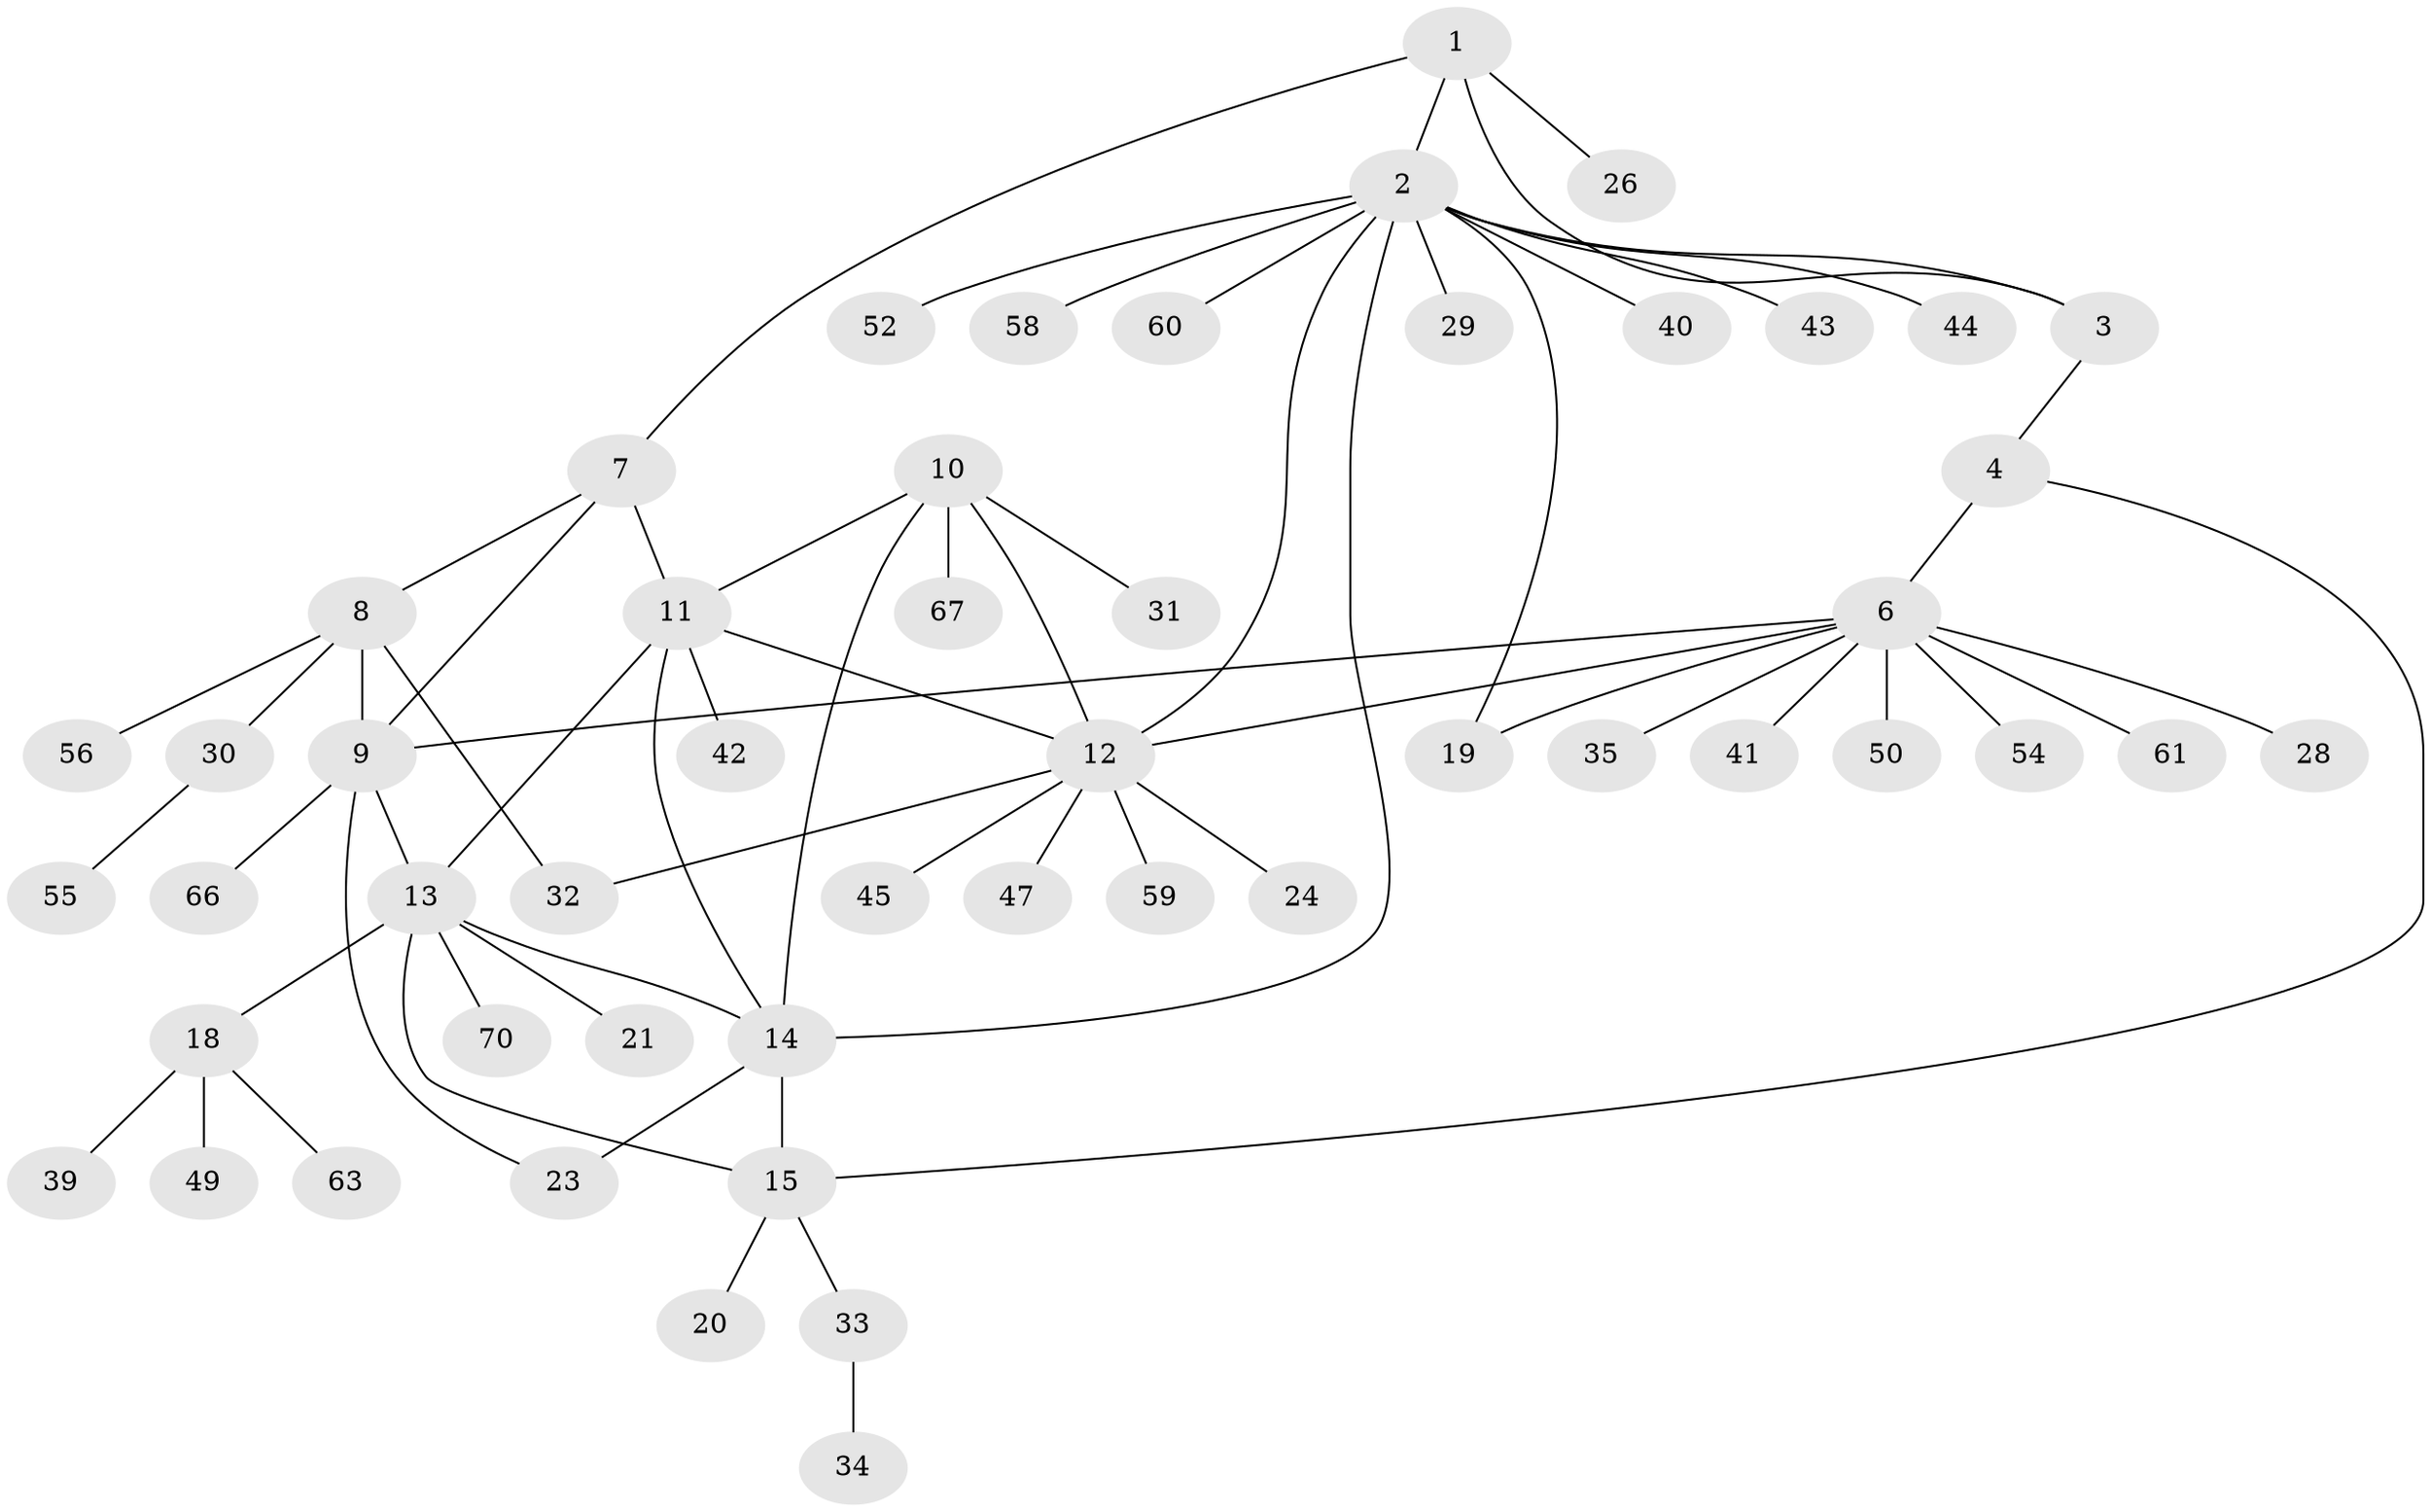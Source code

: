 // Generated by graph-tools (version 1.1) at 2025/52/02/27/25 19:52:17]
// undirected, 51 vertices, 65 edges
graph export_dot {
graph [start="1"]
  node [color=gray90,style=filled];
  1 [super="+69"];
  2 [super="+46"];
  3;
  4 [super="+5"];
  6 [super="+17"];
  7 [super="+22"];
  8 [super="+68"];
  9 [super="+51"];
  10 [super="+38"];
  11 [super="+71"];
  12 [super="+48"];
  13 [super="+53"];
  14 [super="+16"];
  15 [super="+62"];
  18 [super="+25"];
  19 [super="+27"];
  20;
  21;
  23;
  24;
  26;
  28 [super="+65"];
  29;
  30;
  31;
  32;
  33;
  34 [super="+36"];
  35 [super="+37"];
  39;
  40;
  41;
  42;
  43;
  44;
  45;
  47;
  49;
  50 [super="+57"];
  52;
  54;
  55;
  56;
  58;
  59;
  60;
  61;
  63 [super="+64"];
  66;
  67;
  70;
  1 -- 2;
  1 -- 3;
  1 -- 7;
  1 -- 26;
  2 -- 3;
  2 -- 12 [weight=2];
  2 -- 14;
  2 -- 29;
  2 -- 40;
  2 -- 43;
  2 -- 44;
  2 -- 52;
  2 -- 58;
  2 -- 60;
  2 -- 19;
  3 -- 4;
  4 -- 6 [weight=2];
  4 -- 15;
  6 -- 9;
  6 -- 12;
  6 -- 28;
  6 -- 35;
  6 -- 41;
  6 -- 54;
  6 -- 50;
  6 -- 19;
  6 -- 61;
  7 -- 8;
  7 -- 9;
  7 -- 11;
  8 -- 9;
  8 -- 30;
  8 -- 32;
  8 -- 56;
  9 -- 13;
  9 -- 23;
  9 -- 66;
  10 -- 11;
  10 -- 12;
  10 -- 31;
  10 -- 67;
  10 -- 14;
  11 -- 12;
  11 -- 13;
  11 -- 42;
  11 -- 14;
  12 -- 24;
  12 -- 32;
  12 -- 45;
  12 -- 47;
  12 -- 59;
  13 -- 14;
  13 -- 15;
  13 -- 18;
  13 -- 21;
  13 -- 70;
  14 -- 15;
  14 -- 23;
  15 -- 20;
  15 -- 33;
  18 -- 49;
  18 -- 39;
  18 -- 63;
  30 -- 55;
  33 -- 34;
}
